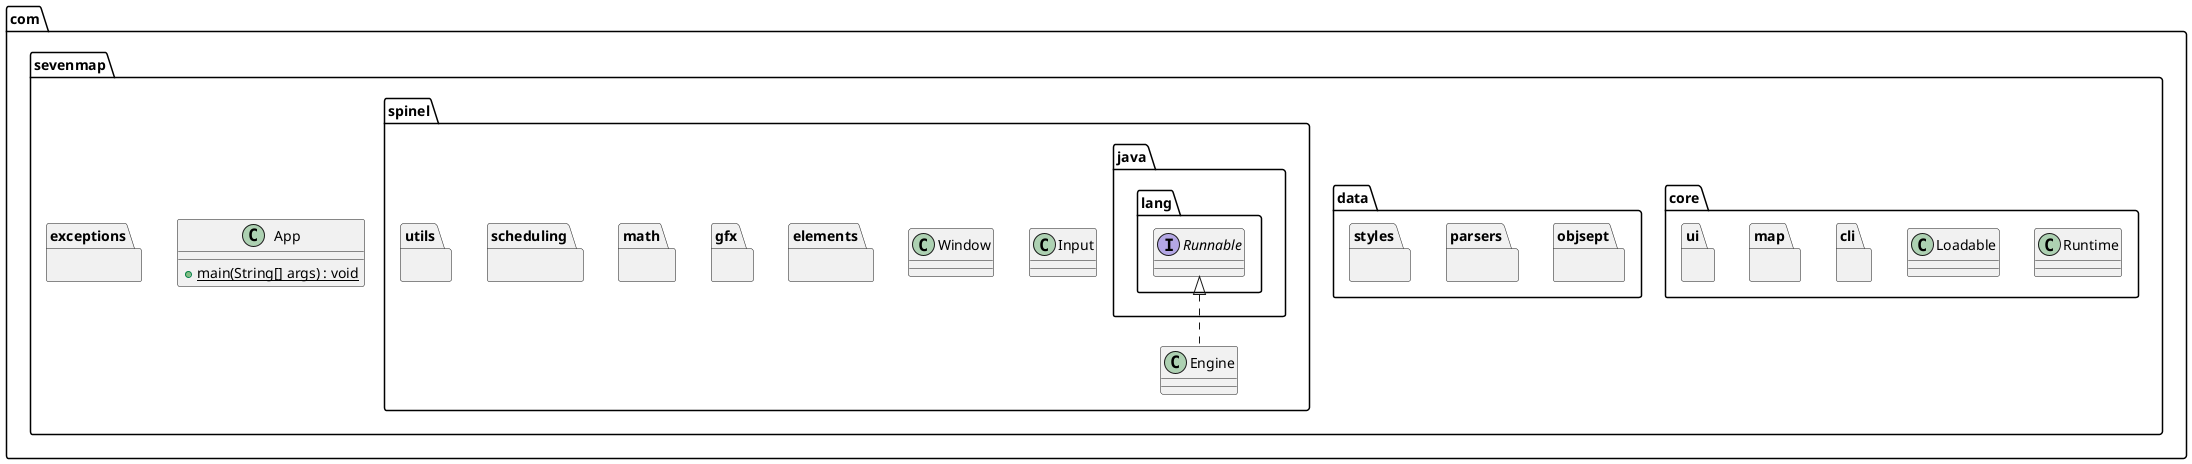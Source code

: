 @startuml diagram

package com.sevenmap {
    class App {
        + {static} main(String[] args) : void
    }
    package core {
        package cli {
        }
        package map {
        }
        package ui {
        }
        class Runtime {
        }
        class Loadable {
        }
    }
    package data {
        package objsept {
        }
        package parsers {
        }
        package styles {
        }
    }
    package exceptions {
    }

    package spinel {
        package elements {
        }
        package gfx {
        }
        package math {
        }
        package scheduling {
        }
        package utils {
        }
        class Engine implements java.lang.Runnable {
        }
        class Input {
        }
        class Window {
        }
    }
}


@enduml